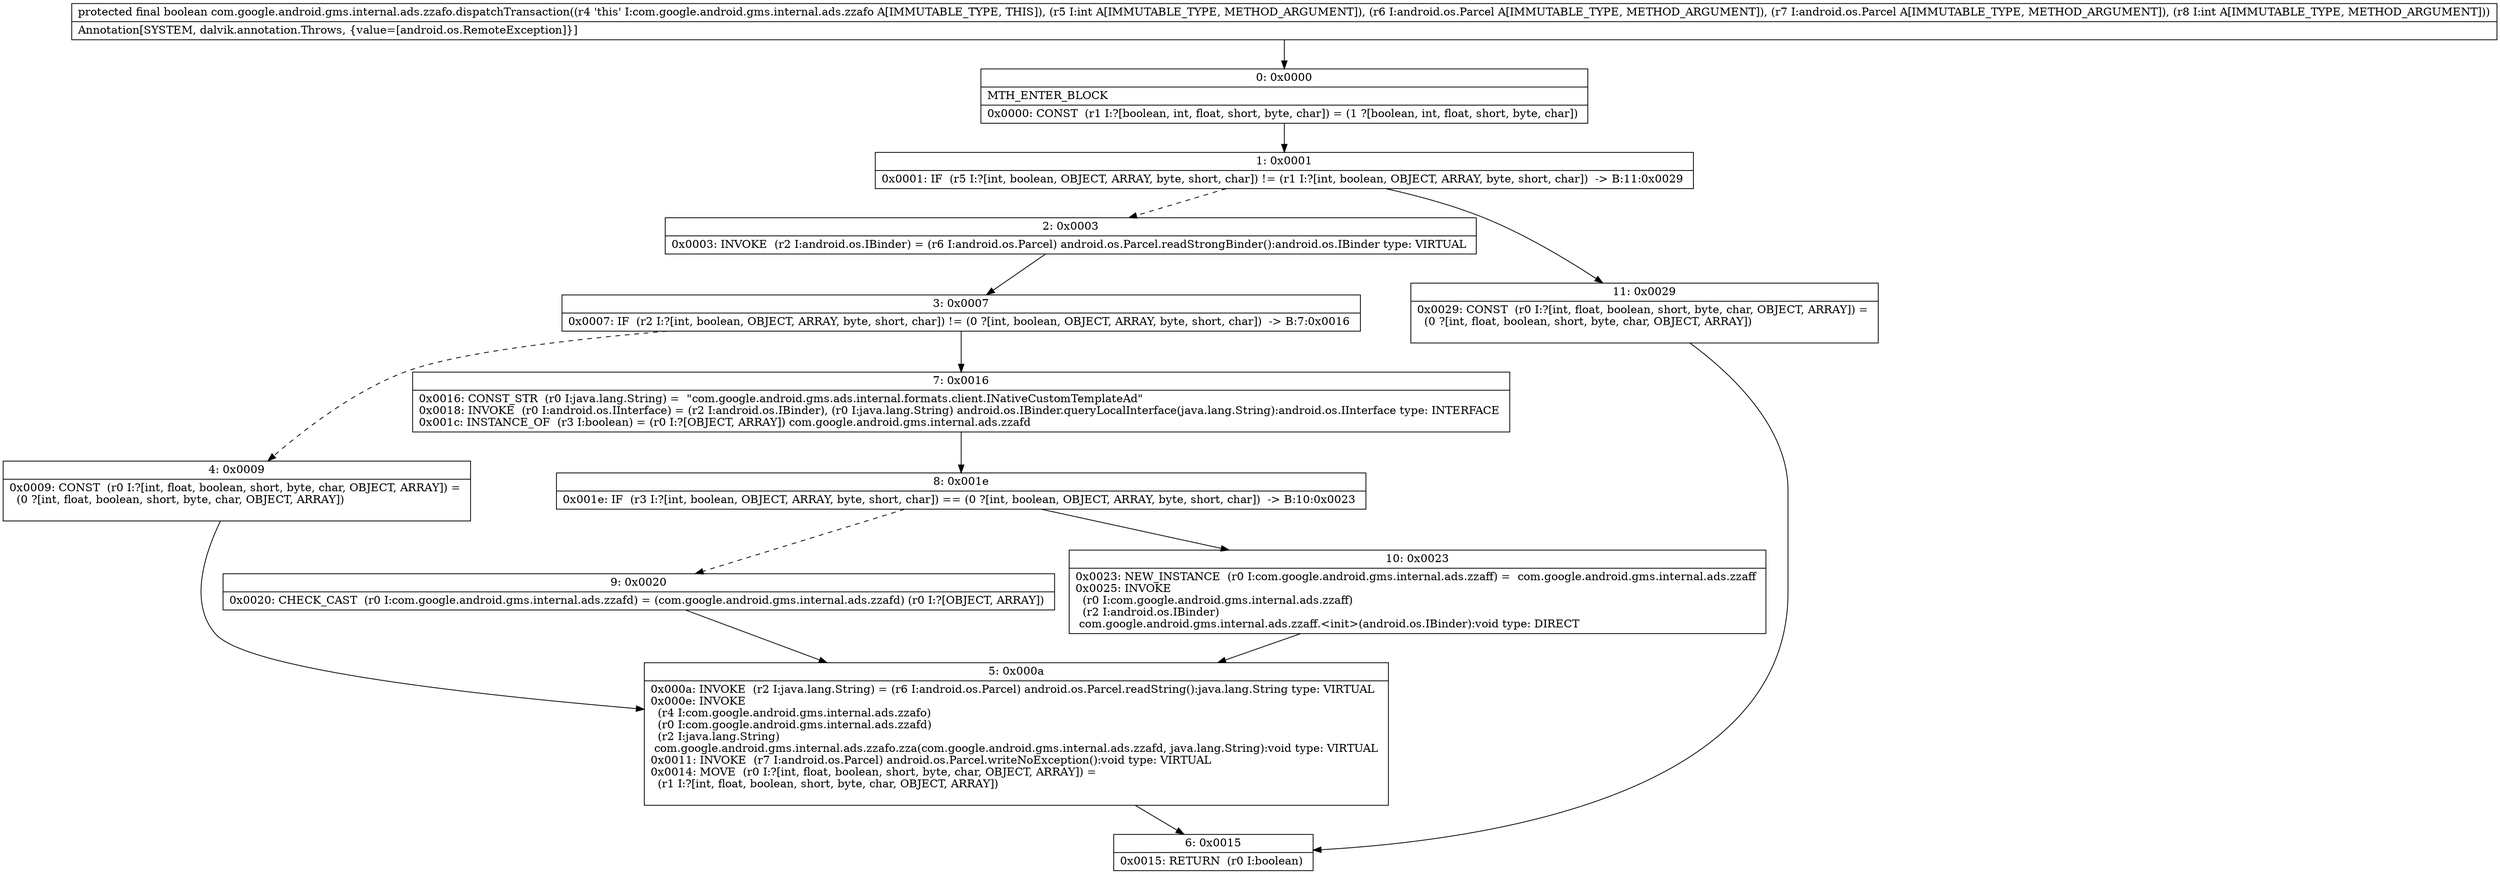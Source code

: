 digraph "CFG forcom.google.android.gms.internal.ads.zzafo.dispatchTransaction(ILandroid\/os\/Parcel;Landroid\/os\/Parcel;I)Z" {
Node_0 [shape=record,label="{0\:\ 0x0000|MTH_ENTER_BLOCK\l|0x0000: CONST  (r1 I:?[boolean, int, float, short, byte, char]) = (1 ?[boolean, int, float, short, byte, char]) \l}"];
Node_1 [shape=record,label="{1\:\ 0x0001|0x0001: IF  (r5 I:?[int, boolean, OBJECT, ARRAY, byte, short, char]) != (r1 I:?[int, boolean, OBJECT, ARRAY, byte, short, char])  \-\> B:11:0x0029 \l}"];
Node_2 [shape=record,label="{2\:\ 0x0003|0x0003: INVOKE  (r2 I:android.os.IBinder) = (r6 I:android.os.Parcel) android.os.Parcel.readStrongBinder():android.os.IBinder type: VIRTUAL \l}"];
Node_3 [shape=record,label="{3\:\ 0x0007|0x0007: IF  (r2 I:?[int, boolean, OBJECT, ARRAY, byte, short, char]) != (0 ?[int, boolean, OBJECT, ARRAY, byte, short, char])  \-\> B:7:0x0016 \l}"];
Node_4 [shape=record,label="{4\:\ 0x0009|0x0009: CONST  (r0 I:?[int, float, boolean, short, byte, char, OBJECT, ARRAY]) = \l  (0 ?[int, float, boolean, short, byte, char, OBJECT, ARRAY])\l \l}"];
Node_5 [shape=record,label="{5\:\ 0x000a|0x000a: INVOKE  (r2 I:java.lang.String) = (r6 I:android.os.Parcel) android.os.Parcel.readString():java.lang.String type: VIRTUAL \l0x000e: INVOKE  \l  (r4 I:com.google.android.gms.internal.ads.zzafo)\l  (r0 I:com.google.android.gms.internal.ads.zzafd)\l  (r2 I:java.lang.String)\l com.google.android.gms.internal.ads.zzafo.zza(com.google.android.gms.internal.ads.zzafd, java.lang.String):void type: VIRTUAL \l0x0011: INVOKE  (r7 I:android.os.Parcel) android.os.Parcel.writeNoException():void type: VIRTUAL \l0x0014: MOVE  (r0 I:?[int, float, boolean, short, byte, char, OBJECT, ARRAY]) = \l  (r1 I:?[int, float, boolean, short, byte, char, OBJECT, ARRAY])\l \l}"];
Node_6 [shape=record,label="{6\:\ 0x0015|0x0015: RETURN  (r0 I:boolean) \l}"];
Node_7 [shape=record,label="{7\:\ 0x0016|0x0016: CONST_STR  (r0 I:java.lang.String) =  \"com.google.android.gms.ads.internal.formats.client.INativeCustomTemplateAd\" \l0x0018: INVOKE  (r0 I:android.os.IInterface) = (r2 I:android.os.IBinder), (r0 I:java.lang.String) android.os.IBinder.queryLocalInterface(java.lang.String):android.os.IInterface type: INTERFACE \l0x001c: INSTANCE_OF  (r3 I:boolean) = (r0 I:?[OBJECT, ARRAY]) com.google.android.gms.internal.ads.zzafd \l}"];
Node_8 [shape=record,label="{8\:\ 0x001e|0x001e: IF  (r3 I:?[int, boolean, OBJECT, ARRAY, byte, short, char]) == (0 ?[int, boolean, OBJECT, ARRAY, byte, short, char])  \-\> B:10:0x0023 \l}"];
Node_9 [shape=record,label="{9\:\ 0x0020|0x0020: CHECK_CAST  (r0 I:com.google.android.gms.internal.ads.zzafd) = (com.google.android.gms.internal.ads.zzafd) (r0 I:?[OBJECT, ARRAY]) \l}"];
Node_10 [shape=record,label="{10\:\ 0x0023|0x0023: NEW_INSTANCE  (r0 I:com.google.android.gms.internal.ads.zzaff) =  com.google.android.gms.internal.ads.zzaff \l0x0025: INVOKE  \l  (r0 I:com.google.android.gms.internal.ads.zzaff)\l  (r2 I:android.os.IBinder)\l com.google.android.gms.internal.ads.zzaff.\<init\>(android.os.IBinder):void type: DIRECT \l}"];
Node_11 [shape=record,label="{11\:\ 0x0029|0x0029: CONST  (r0 I:?[int, float, boolean, short, byte, char, OBJECT, ARRAY]) = \l  (0 ?[int, float, boolean, short, byte, char, OBJECT, ARRAY])\l \l}"];
MethodNode[shape=record,label="{protected final boolean com.google.android.gms.internal.ads.zzafo.dispatchTransaction((r4 'this' I:com.google.android.gms.internal.ads.zzafo A[IMMUTABLE_TYPE, THIS]), (r5 I:int A[IMMUTABLE_TYPE, METHOD_ARGUMENT]), (r6 I:android.os.Parcel A[IMMUTABLE_TYPE, METHOD_ARGUMENT]), (r7 I:android.os.Parcel A[IMMUTABLE_TYPE, METHOD_ARGUMENT]), (r8 I:int A[IMMUTABLE_TYPE, METHOD_ARGUMENT]))  | Annotation[SYSTEM, dalvik.annotation.Throws, \{value=[android.os.RemoteException]\}]\l}"];
MethodNode -> Node_0;
Node_0 -> Node_1;
Node_1 -> Node_2[style=dashed];
Node_1 -> Node_11;
Node_2 -> Node_3;
Node_3 -> Node_4[style=dashed];
Node_3 -> Node_7;
Node_4 -> Node_5;
Node_5 -> Node_6;
Node_7 -> Node_8;
Node_8 -> Node_9[style=dashed];
Node_8 -> Node_10;
Node_9 -> Node_5;
Node_10 -> Node_5;
Node_11 -> Node_6;
}

